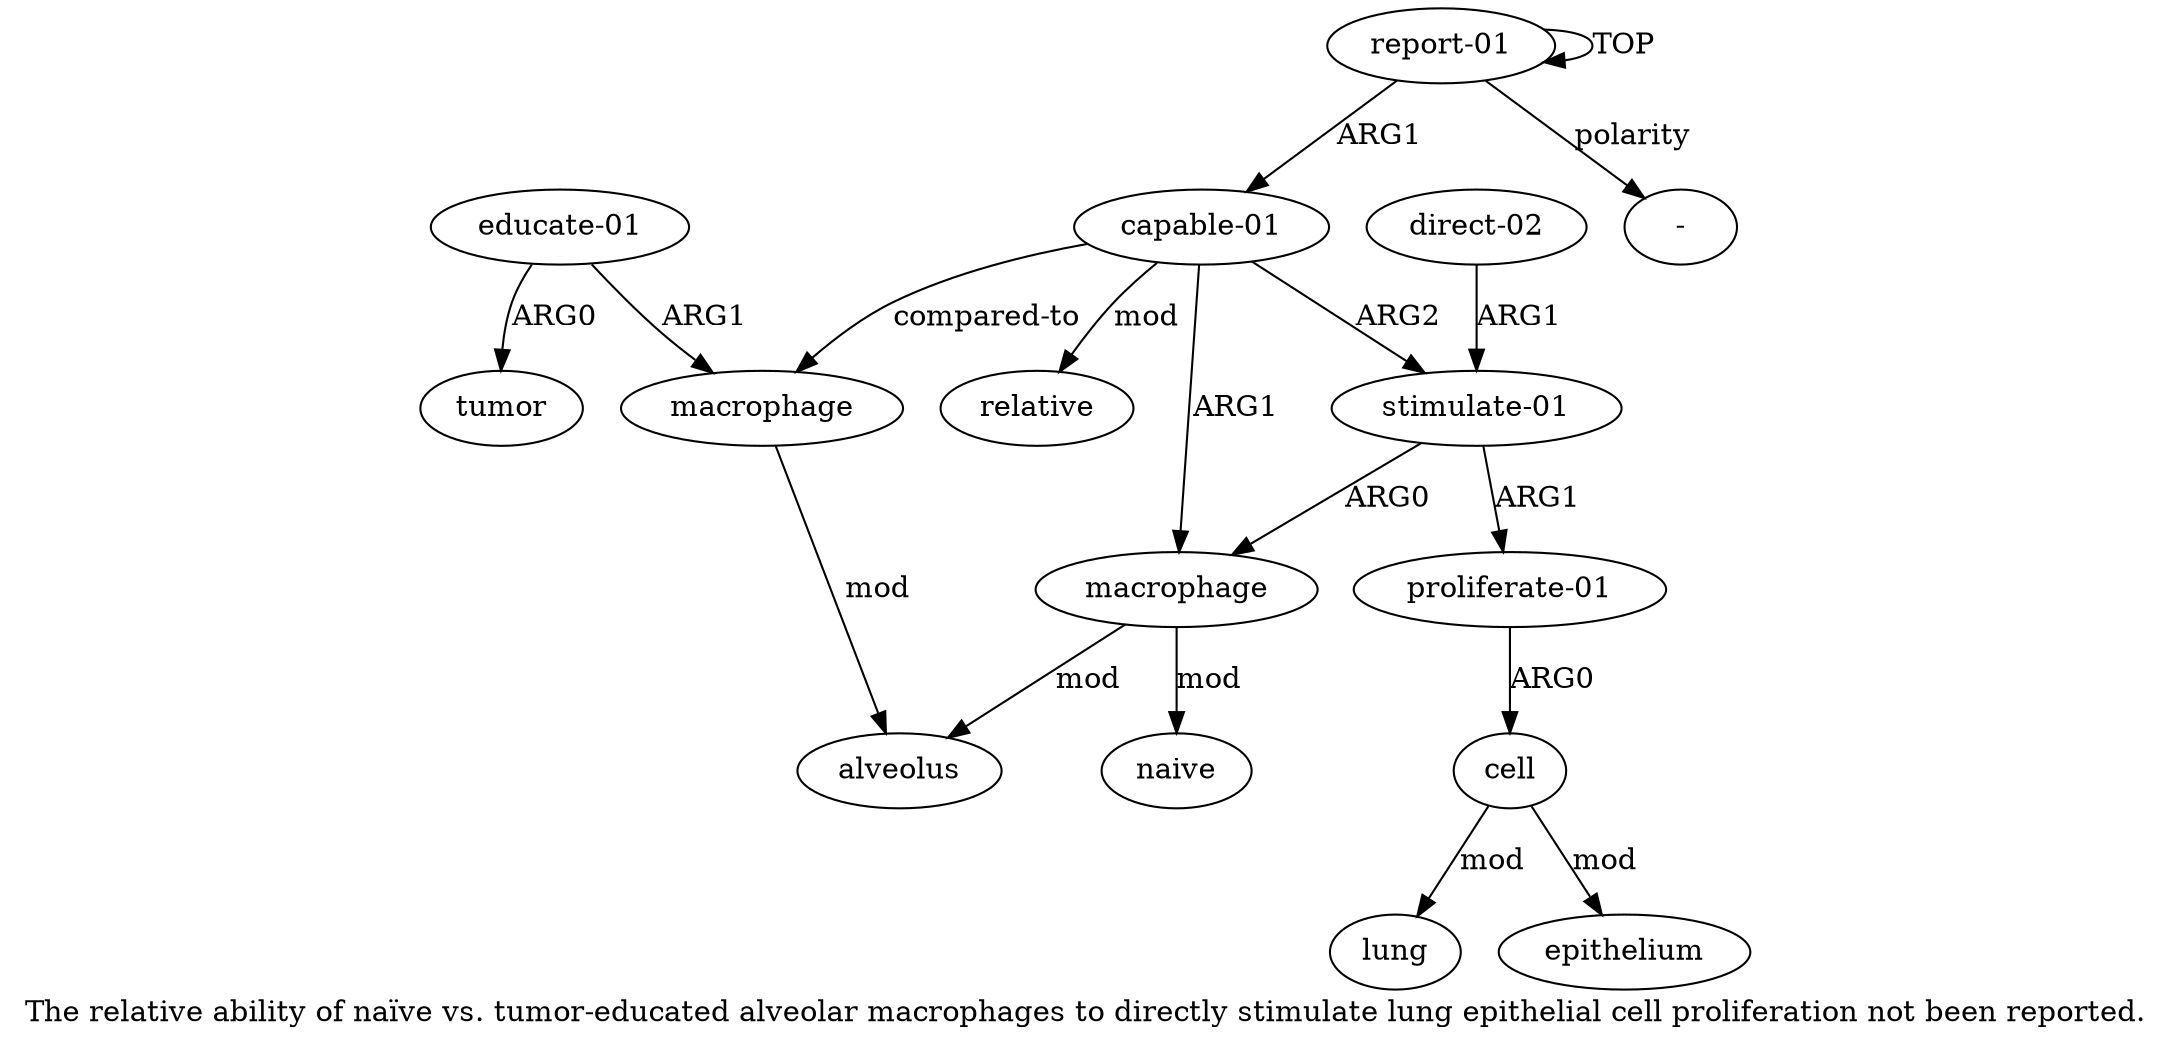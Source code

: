 digraph  {
	graph [label="The relative ability of naïve vs. tumor-educated alveolar macrophages to directly stimulate lung epithelial cell proliferation \
not been reported."];
	node [label="\N"];
	a14	 [color=black,
		gold_ind=14,
		gold_label=tumor,
		label=tumor,
		test_ind=14,
		test_label=tumor];
	"a0 -"	 [color=black,
		gold_ind=-1,
		gold_label="-",
		label="-",
		test_ind=-1,
		test_label="-"];
	a11	 [color=black,
		gold_ind=11,
		gold_label=relative,
		label=relative,
		test_ind=11,
		test_label=relative];
	a10	 [color=black,
		gold_ind=10,
		gold_label="direct-02",
		label="direct-02",
		test_ind=10,
		test_label="direct-02"];
	a5	 [color=black,
		gold_ind=5,
		gold_label="stimulate-01",
		label="stimulate-01",
		test_ind=5,
		test_label="stimulate-01"];
	a10 -> a5 [key=0,
	color=black,
	gold_label=ARG1,
	label=ARG1,
	test_label=ARG1];
a13 [color=black,
	gold_ind=13,
	gold_label="educate-01",
	label="educate-01",
	test_ind=13,
	test_label="educate-01"];
a13 -> a14 [key=0,
color=black,
gold_label=ARG0,
label=ARG0,
test_label=ARG0];
a12 [color=black,
gold_ind=12,
gold_label=macrophage,
label=macrophage,
test_ind=12,
test_label=macrophage];
a13 -> a12 [key=0,
color=black,
gold_label=ARG1,
label=ARG1,
test_label=ARG1];
a4 [color=black,
gold_ind=4,
gold_label=alveolus,
label=alveolus,
test_ind=4,
test_label=alveolus];
a12 -> a4 [key=0,
color=black,
gold_label=mod,
label=mod,
test_label=mod];
a1 [color=black,
gold_ind=1,
gold_label="capable-01",
label="capable-01",
test_ind=1,
test_label="capable-01"];
a1 -> a11 [key=0,
color=black,
gold_label=mod,
label=mod,
test_label=mod];
a1 -> a12 [key=0,
color=black,
gold_label="compared-to",
label="compared-to",
test_label="compared-to"];
a2 [color=black,
gold_ind=2,
gold_label=macrophage,
label=macrophage,
test_ind=2,
test_label=macrophage];
a1 -> a2 [key=0,
color=black,
gold_label=ARG1,
label=ARG1,
test_label=ARG1];
a1 -> a5 [key=0,
color=black,
gold_label=ARG2,
label=ARG2,
test_label=ARG2];
a0 [color=black,
gold_ind=0,
gold_label="report-01",
label="report-01",
test_ind=0,
test_label="report-01"];
a0 -> "a0 -" [key=0,
color=black,
gold_label=polarity,
label=polarity,
test_label=polarity];
a0 -> a1 [key=0,
color=black,
gold_label=ARG1,
label=ARG1,
test_label=ARG1];
a0 -> a0 [key=0,
color=black,
gold_label=TOP,
label=TOP,
test_label=TOP];
a3 [color=black,
gold_ind=3,
gold_label=naive,
label=naive,
test_ind=3,
test_label=naive];
a2 -> a3 [key=0,
color=black,
gold_label=mod,
label=mod,
test_label=mod];
a2 -> a4 [key=0,
color=black,
gold_label=mod,
label=mod,
test_label=mod];
a5 -> a2 [key=0,
color=black,
gold_label=ARG0,
label=ARG0,
test_label=ARG0];
a6 [color=black,
gold_ind=6,
gold_label="proliferate-01",
label="proliferate-01",
test_ind=6,
test_label="proliferate-01"];
a5 -> a6 [key=0,
color=black,
gold_label=ARG1,
label=ARG1,
test_label=ARG1];
a7 [color=black,
gold_ind=7,
gold_label=cell,
label=cell,
test_ind=7,
test_label=cell];
a9 [color=black,
gold_ind=9,
gold_label=lung,
label=lung,
test_ind=9,
test_label=lung];
a7 -> a9 [key=0,
color=black,
gold_label=mod,
label=mod,
test_label=mod];
a8 [color=black,
gold_ind=8,
gold_label=epithelium,
label=epithelium,
test_ind=8,
test_label=epithelium];
a7 -> a8 [key=0,
color=black,
gold_label=mod,
label=mod,
test_label=mod];
a6 -> a7 [key=0,
color=black,
gold_label=ARG0,
label=ARG0,
test_label=ARG0];
}
